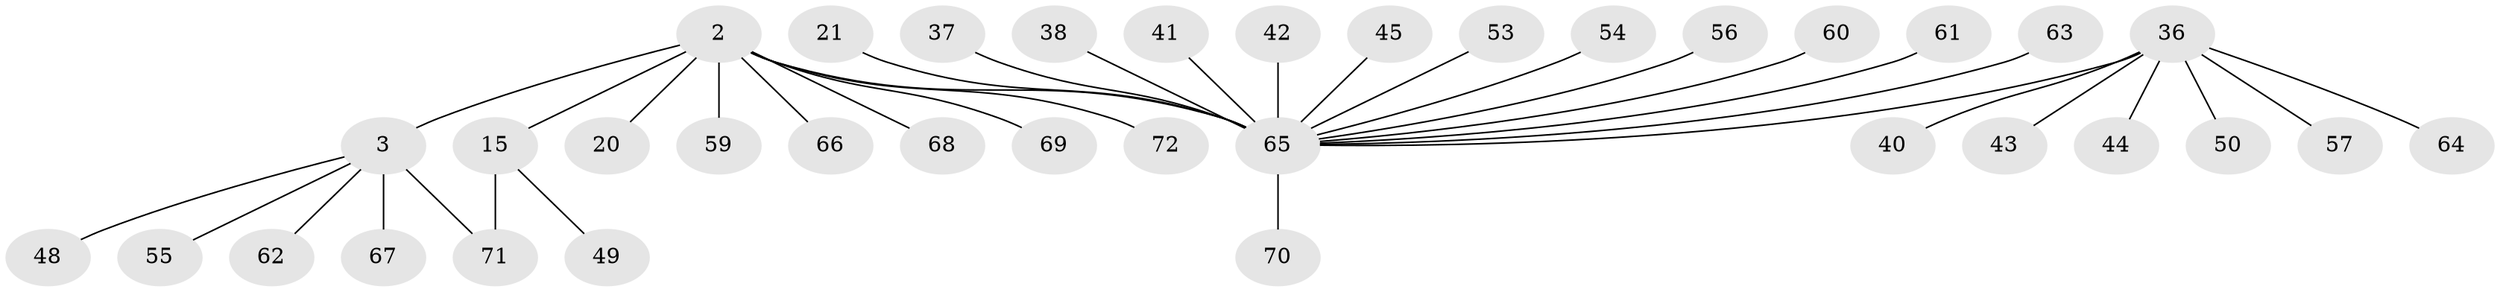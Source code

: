 // original degree distribution, {8: 0.027777777777777776, 9: 0.027777777777777776, 7: 0.013888888888888888, 3: 0.05555555555555555, 5: 0.05555555555555555, 2: 0.19444444444444445, 1: 0.5694444444444444, 6: 0.027777777777777776, 4: 0.027777777777777776}
// Generated by graph-tools (version 1.1) at 2025/47/03/09/25 04:47:44]
// undirected, 36 vertices, 36 edges
graph export_dot {
graph [start="1"]
  node [color=gray90,style=filled];
  2 [super="+1"];
  3;
  15;
  20;
  21;
  36 [super="+23+14+30"];
  37;
  38;
  40;
  41;
  42;
  43;
  44;
  45 [super="+35"];
  48;
  49 [super="+28"];
  50;
  53;
  54 [super="+19"];
  55;
  56;
  57 [super="+51"];
  59;
  60;
  61;
  62 [super="+12"];
  63;
  64;
  65 [super="+32+47+46"];
  66;
  67;
  68;
  69;
  70;
  71 [super="+58"];
  72;
  2 -- 3 [weight=2];
  2 -- 15 [weight=2];
  2 -- 20;
  2 -- 66;
  2 -- 68;
  2 -- 69;
  2 -- 72;
  2 -- 59;
  2 -- 65 [weight=5];
  3 -- 48;
  3 -- 55;
  3 -- 67;
  3 -- 62;
  3 -- 71;
  15 -- 49;
  15 -- 71;
  21 -- 65;
  36 -- 50;
  36 -- 64;
  36 -- 65 [weight=2];
  36 -- 57;
  36 -- 40;
  36 -- 43;
  36 -- 44;
  37 -- 65;
  38 -- 65;
  41 -- 65;
  42 -- 65;
  45 -- 65;
  53 -- 65;
  54 -- 65;
  56 -- 65;
  60 -- 65;
  61 -- 65;
  63 -- 65;
  65 -- 70;
}
